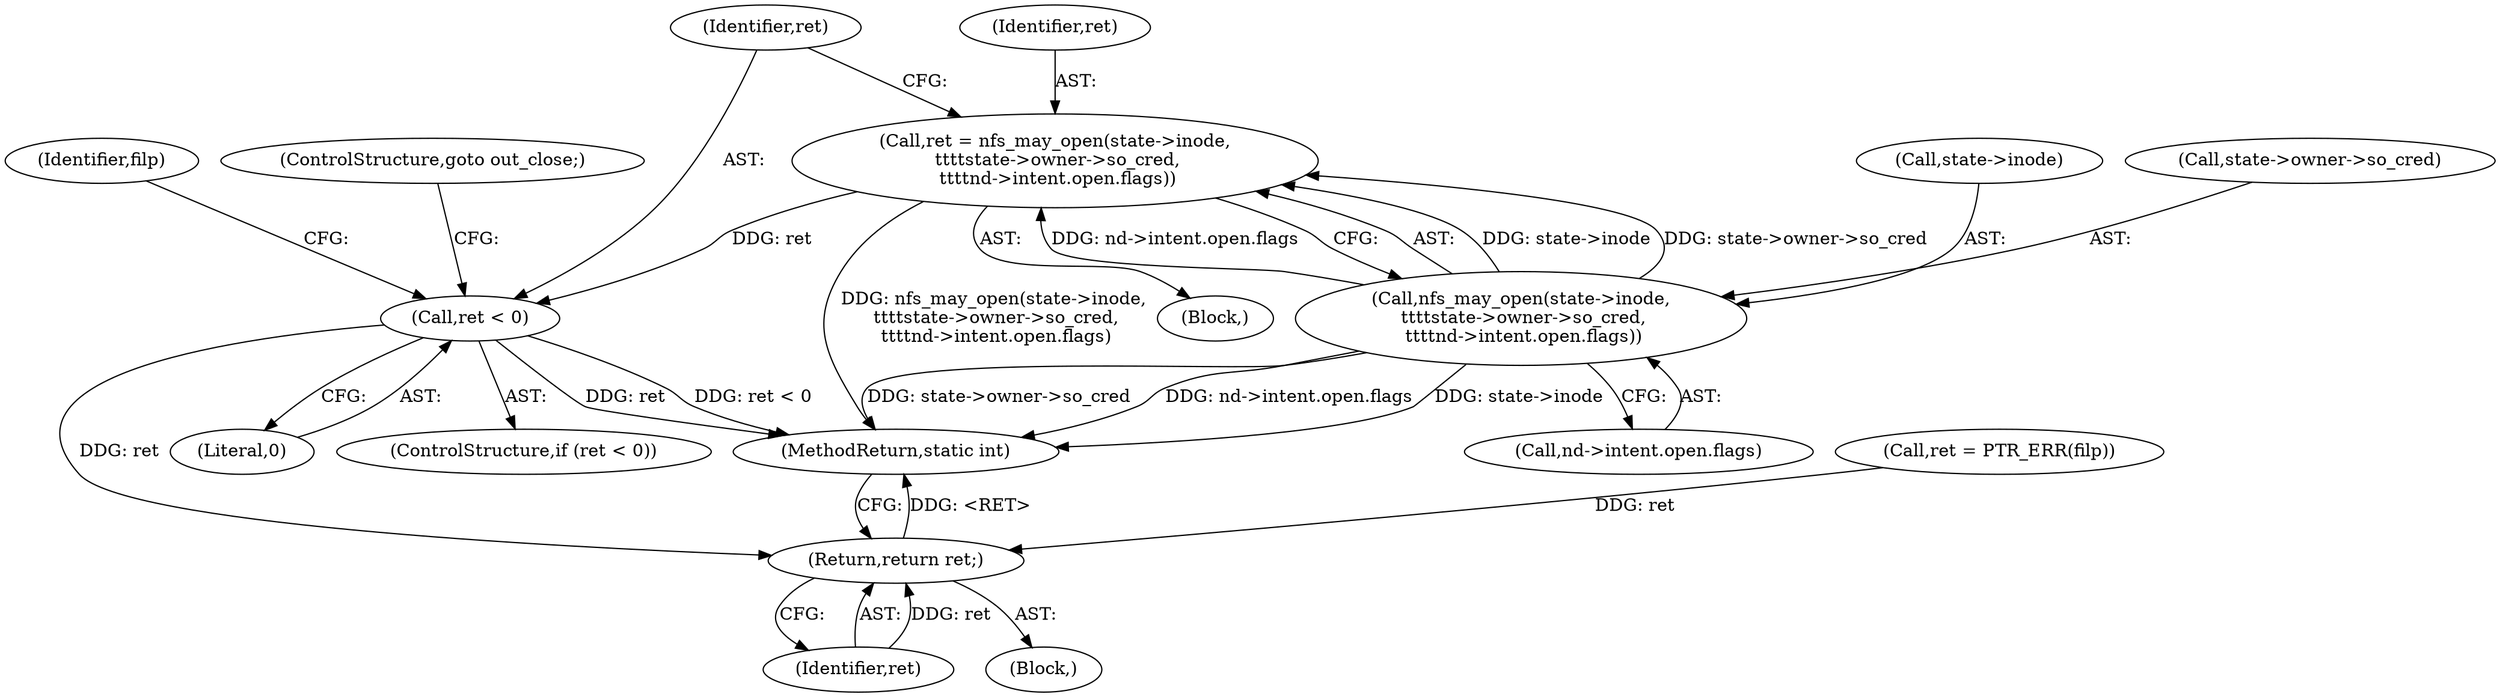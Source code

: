 digraph "0_linux_dc0b027dfadfcb8a5504f7d8052754bf8d501ab9_10@API" {
"1000114" [label="(Call,ret = nfs_may_open(state->inode,\n \t\t\t\tstate->owner->so_cred,\n \t\t\t\tnd->intent.open.flags))"];
"1000116" [label="(Call,nfs_may_open(state->inode,\n \t\t\t\tstate->owner->so_cred,\n \t\t\t\tnd->intent.open.flags))"];
"1000133" [label="(Call,ret < 0)"];
"1000175" [label="(Return,return ret;)"];
"1000133" [label="(Call,ret < 0)"];
"1000135" [label="(Literal,0)"];
"1000132" [label="(ControlStructure,if (ret < 0))"];
"1000125" [label="(Call,nd->intent.open.flags)"];
"1000177" [label="(MethodReturn,static int)"];
"1000138" [label="(Identifier,filp)"];
"1000176" [label="(Identifier,ret)"];
"1000116" [label="(Call,nfs_may_open(state->inode,\n \t\t\t\tstate->owner->so_cred,\n \t\t\t\tnd->intent.open.flags))"];
"1000117" [label="(Call,state->inode)"];
"1000120" [label="(Call,state->owner->so_cred)"];
"1000175" [label="(Return,return ret;)"];
"1000136" [label="(ControlStructure,goto out_close;)"];
"1000134" [label="(Identifier,ret)"];
"1000113" [label="(Block,)"];
"1000106" [label="(Block,)"];
"1000115" [label="(Identifier,ret)"];
"1000162" [label="(Call,ret = PTR_ERR(filp))"];
"1000114" [label="(Call,ret = nfs_may_open(state->inode,\n \t\t\t\tstate->owner->so_cred,\n \t\t\t\tnd->intent.open.flags))"];
"1000114" -> "1000113"  [label="AST: "];
"1000114" -> "1000116"  [label="CFG: "];
"1000115" -> "1000114"  [label="AST: "];
"1000116" -> "1000114"  [label="AST: "];
"1000134" -> "1000114"  [label="CFG: "];
"1000114" -> "1000177"  [label="DDG: nfs_may_open(state->inode,\n \t\t\t\tstate->owner->so_cred,\n \t\t\t\tnd->intent.open.flags)"];
"1000116" -> "1000114"  [label="DDG: state->inode"];
"1000116" -> "1000114"  [label="DDG: state->owner->so_cred"];
"1000116" -> "1000114"  [label="DDG: nd->intent.open.flags"];
"1000114" -> "1000133"  [label="DDG: ret"];
"1000116" -> "1000125"  [label="CFG: "];
"1000117" -> "1000116"  [label="AST: "];
"1000120" -> "1000116"  [label="AST: "];
"1000125" -> "1000116"  [label="AST: "];
"1000116" -> "1000177"  [label="DDG: nd->intent.open.flags"];
"1000116" -> "1000177"  [label="DDG: state->inode"];
"1000116" -> "1000177"  [label="DDG: state->owner->so_cred"];
"1000133" -> "1000132"  [label="AST: "];
"1000133" -> "1000135"  [label="CFG: "];
"1000134" -> "1000133"  [label="AST: "];
"1000135" -> "1000133"  [label="AST: "];
"1000136" -> "1000133"  [label="CFG: "];
"1000138" -> "1000133"  [label="CFG: "];
"1000133" -> "1000177"  [label="DDG: ret"];
"1000133" -> "1000177"  [label="DDG: ret < 0"];
"1000133" -> "1000175"  [label="DDG: ret"];
"1000175" -> "1000106"  [label="AST: "];
"1000175" -> "1000176"  [label="CFG: "];
"1000176" -> "1000175"  [label="AST: "];
"1000177" -> "1000175"  [label="CFG: "];
"1000175" -> "1000177"  [label="DDG: <RET>"];
"1000176" -> "1000175"  [label="DDG: ret"];
"1000162" -> "1000175"  [label="DDG: ret"];
}
